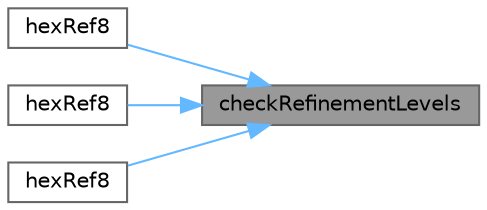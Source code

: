 digraph "checkRefinementLevels"
{
 // LATEX_PDF_SIZE
  bgcolor="transparent";
  edge [fontname=Helvetica,fontsize=10,labelfontname=Helvetica,labelfontsize=10];
  node [fontname=Helvetica,fontsize=10,shape=box,height=0.2,width=0.4];
  rankdir="RL";
  Node1 [id="Node000001",label="checkRefinementLevels",height=0.2,width=0.4,color="gray40", fillcolor="grey60", style="filled", fontcolor="black",tooltip=" "];
  Node1 -> Node2 [id="edge1_Node000001_Node000002",dir="back",color="steelblue1",style="solid",tooltip=" "];
  Node2 [id="Node000002",label="hexRef8",height=0.2,width=0.4,color="grey40", fillcolor="white", style="filled",URL="$classFoam_1_1hexRef8.html#a38c122950a32c54a78c49acb2637ac88",tooltip=" "];
  Node1 -> Node3 [id="edge2_Node000001_Node000003",dir="back",color="steelblue1",style="solid",tooltip=" "];
  Node3 [id="Node000003",label="hexRef8",height=0.2,width=0.4,color="grey40", fillcolor="white", style="filled",URL="$classFoam_1_1hexRef8.html#a3503e308499c85b0b731f3322556cb3a",tooltip=" "];
  Node1 -> Node4 [id="edge3_Node000001_Node000004",dir="back",color="steelblue1",style="solid",tooltip=" "];
  Node4 [id="Node000004",label="hexRef8",height=0.2,width=0.4,color="grey40", fillcolor="white", style="filled",URL="$classFoam_1_1hexRef8.html#a4caf2d747a4f2fcdb9b61ff6861b318e",tooltip=" "];
}
